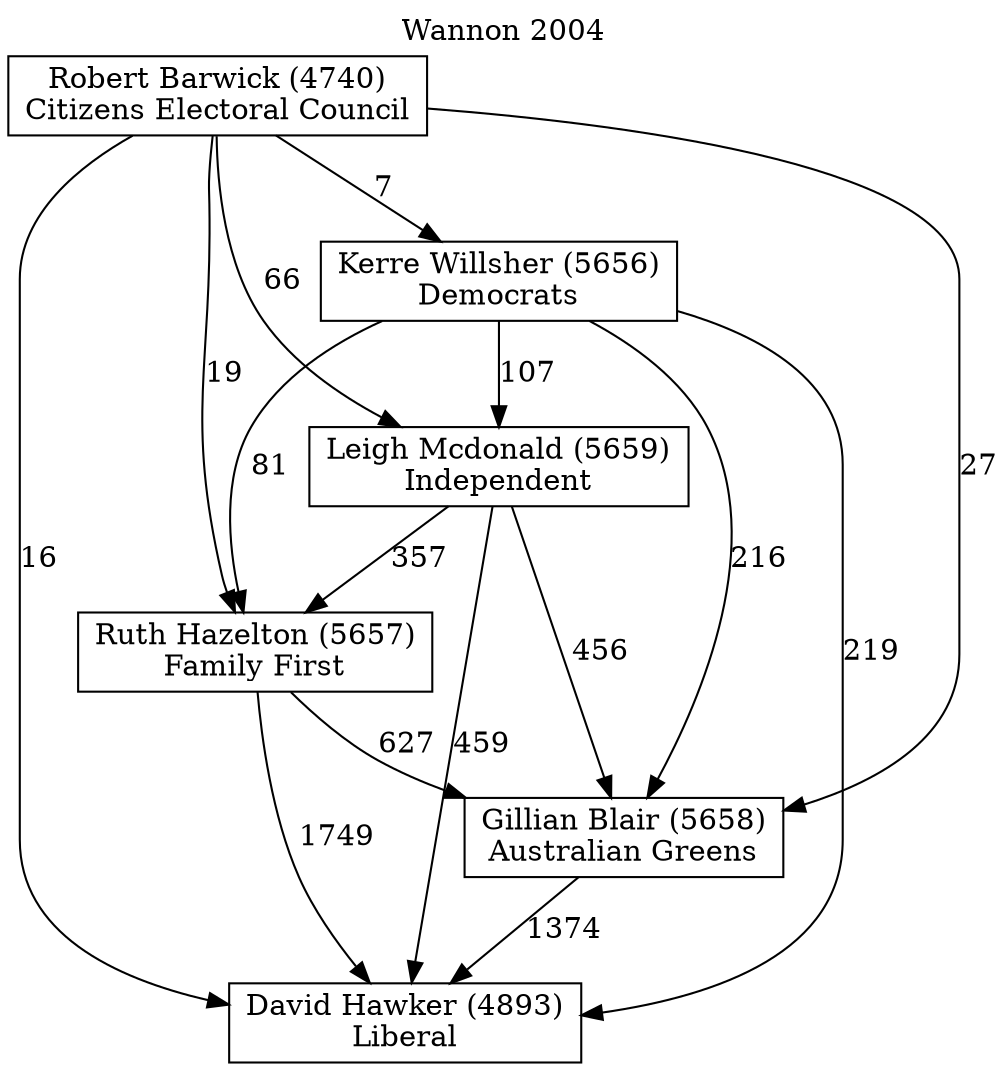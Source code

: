 // House preference flow
digraph "David Hawker (4893)_Wannon_2004" {
	graph [label="Wannon 2004" labelloc=t mclimit=10]
	node [shape=box]
	"David Hawker (4893)" [label="David Hawker (4893)
Liberal"]
	"Gillian Blair (5658)" [label="Gillian Blair (5658)
Australian Greens"]
	"Ruth Hazelton (5657)" [label="Ruth Hazelton (5657)
Family First"]
	"Leigh Mcdonald (5659)" [label="Leigh Mcdonald (5659)
Independent"]
	"Kerre Willsher (5656)" [label="Kerre Willsher (5656)
Democrats"]
	"Robert Barwick (4740)" [label="Robert Barwick (4740)
Citizens Electoral Council"]
	"Gillian Blair (5658)" -> "David Hawker (4893)" [label=1374]
	"Ruth Hazelton (5657)" -> "Gillian Blair (5658)" [label=627]
	"Leigh Mcdonald (5659)" -> "Ruth Hazelton (5657)" [label=357]
	"Kerre Willsher (5656)" -> "Leigh Mcdonald (5659)" [label=107]
	"Robert Barwick (4740)" -> "Kerre Willsher (5656)" [label=7]
	"Ruth Hazelton (5657)" -> "David Hawker (4893)" [label=1749]
	"Leigh Mcdonald (5659)" -> "David Hawker (4893)" [label=459]
	"Kerre Willsher (5656)" -> "David Hawker (4893)" [label=219]
	"Robert Barwick (4740)" -> "David Hawker (4893)" [label=16]
	"Robert Barwick (4740)" -> "Leigh Mcdonald (5659)" [label=66]
	"Kerre Willsher (5656)" -> "Ruth Hazelton (5657)" [label=81]
	"Robert Barwick (4740)" -> "Ruth Hazelton (5657)" [label=19]
	"Leigh Mcdonald (5659)" -> "Gillian Blair (5658)" [label=456]
	"Kerre Willsher (5656)" -> "Gillian Blair (5658)" [label=216]
	"Robert Barwick (4740)" -> "Gillian Blair (5658)" [label=27]
}
